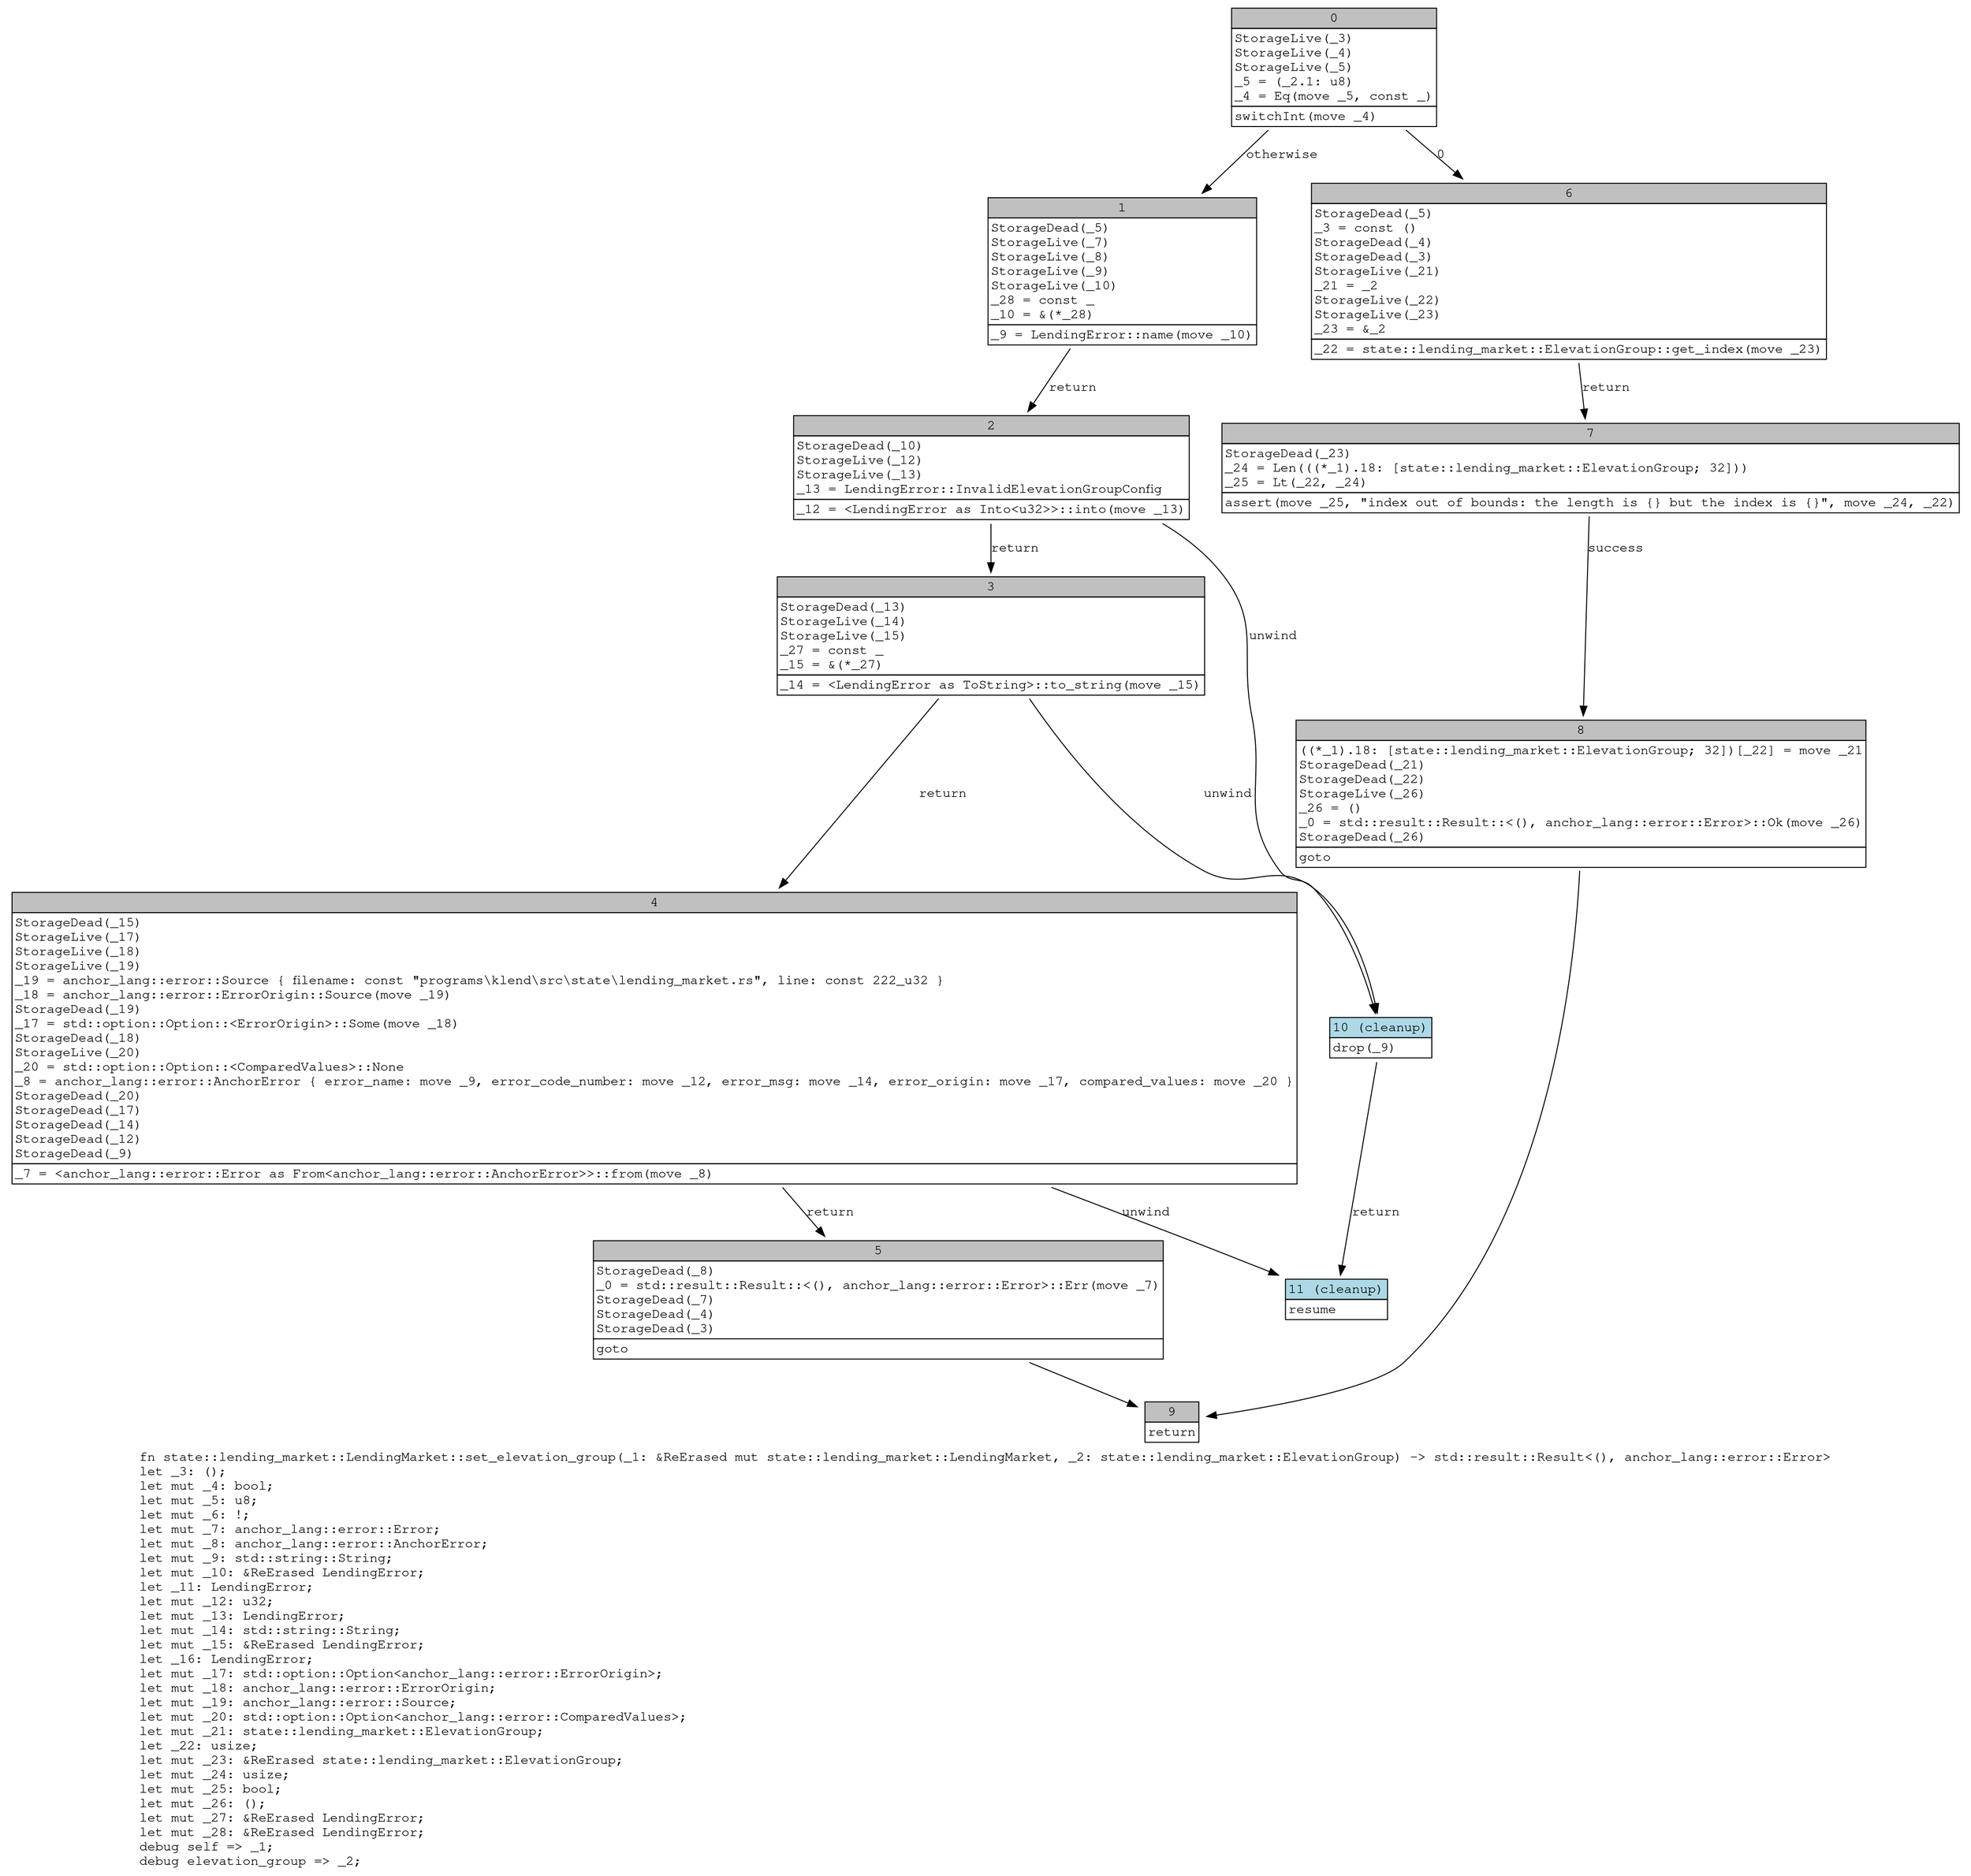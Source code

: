 digraph Mir_0_1512 {
    graph [fontname="Courier, monospace"];
    node [fontname="Courier, monospace"];
    edge [fontname="Courier, monospace"];
    label=<fn state::lending_market::LendingMarket::set_elevation_group(_1: &amp;ReErased mut state::lending_market::LendingMarket, _2: state::lending_market::ElevationGroup) -&gt; std::result::Result&lt;(), anchor_lang::error::Error&gt;<br align="left"/>let _3: ();<br align="left"/>let mut _4: bool;<br align="left"/>let mut _5: u8;<br align="left"/>let mut _6: !;<br align="left"/>let mut _7: anchor_lang::error::Error;<br align="left"/>let mut _8: anchor_lang::error::AnchorError;<br align="left"/>let mut _9: std::string::String;<br align="left"/>let mut _10: &amp;ReErased LendingError;<br align="left"/>let _11: LendingError;<br align="left"/>let mut _12: u32;<br align="left"/>let mut _13: LendingError;<br align="left"/>let mut _14: std::string::String;<br align="left"/>let mut _15: &amp;ReErased LendingError;<br align="left"/>let _16: LendingError;<br align="left"/>let mut _17: std::option::Option&lt;anchor_lang::error::ErrorOrigin&gt;;<br align="left"/>let mut _18: anchor_lang::error::ErrorOrigin;<br align="left"/>let mut _19: anchor_lang::error::Source;<br align="left"/>let mut _20: std::option::Option&lt;anchor_lang::error::ComparedValues&gt;;<br align="left"/>let mut _21: state::lending_market::ElevationGroup;<br align="left"/>let _22: usize;<br align="left"/>let mut _23: &amp;ReErased state::lending_market::ElevationGroup;<br align="left"/>let mut _24: usize;<br align="left"/>let mut _25: bool;<br align="left"/>let mut _26: ();<br align="left"/>let mut _27: &amp;ReErased LendingError;<br align="left"/>let mut _28: &amp;ReErased LendingError;<br align="left"/>debug self =&gt; _1;<br align="left"/>debug elevation_group =&gt; _2;<br align="left"/>>;
    bb0__0_1512 [shape="none", label=<<table border="0" cellborder="1" cellspacing="0"><tr><td bgcolor="gray" align="center" colspan="1">0</td></tr><tr><td align="left" balign="left">StorageLive(_3)<br/>StorageLive(_4)<br/>StorageLive(_5)<br/>_5 = (_2.1: u8)<br/>_4 = Eq(move _5, const _)<br/></td></tr><tr><td align="left">switchInt(move _4)</td></tr></table>>];
    bb1__0_1512 [shape="none", label=<<table border="0" cellborder="1" cellspacing="0"><tr><td bgcolor="gray" align="center" colspan="1">1</td></tr><tr><td align="left" balign="left">StorageDead(_5)<br/>StorageLive(_7)<br/>StorageLive(_8)<br/>StorageLive(_9)<br/>StorageLive(_10)<br/>_28 = const _<br/>_10 = &amp;(*_28)<br/></td></tr><tr><td align="left">_9 = LendingError::name(move _10)</td></tr></table>>];
    bb2__0_1512 [shape="none", label=<<table border="0" cellborder="1" cellspacing="0"><tr><td bgcolor="gray" align="center" colspan="1">2</td></tr><tr><td align="left" balign="left">StorageDead(_10)<br/>StorageLive(_12)<br/>StorageLive(_13)<br/>_13 = LendingError::InvalidElevationGroupConfig<br/></td></tr><tr><td align="left">_12 = &lt;LendingError as Into&lt;u32&gt;&gt;::into(move _13)</td></tr></table>>];
    bb3__0_1512 [shape="none", label=<<table border="0" cellborder="1" cellspacing="0"><tr><td bgcolor="gray" align="center" colspan="1">3</td></tr><tr><td align="left" balign="left">StorageDead(_13)<br/>StorageLive(_14)<br/>StorageLive(_15)<br/>_27 = const _<br/>_15 = &amp;(*_27)<br/></td></tr><tr><td align="left">_14 = &lt;LendingError as ToString&gt;::to_string(move _15)</td></tr></table>>];
    bb4__0_1512 [shape="none", label=<<table border="0" cellborder="1" cellspacing="0"><tr><td bgcolor="gray" align="center" colspan="1">4</td></tr><tr><td align="left" balign="left">StorageDead(_15)<br/>StorageLive(_17)<br/>StorageLive(_18)<br/>StorageLive(_19)<br/>_19 = anchor_lang::error::Source { filename: const &quot;programs\\klend\\src\\state\\lending_market.rs&quot;, line: const 222_u32 }<br/>_18 = anchor_lang::error::ErrorOrigin::Source(move _19)<br/>StorageDead(_19)<br/>_17 = std::option::Option::&lt;ErrorOrigin&gt;::Some(move _18)<br/>StorageDead(_18)<br/>StorageLive(_20)<br/>_20 = std::option::Option::&lt;ComparedValues&gt;::None<br/>_8 = anchor_lang::error::AnchorError { error_name: move _9, error_code_number: move _12, error_msg: move _14, error_origin: move _17, compared_values: move _20 }<br/>StorageDead(_20)<br/>StorageDead(_17)<br/>StorageDead(_14)<br/>StorageDead(_12)<br/>StorageDead(_9)<br/></td></tr><tr><td align="left">_7 = &lt;anchor_lang::error::Error as From&lt;anchor_lang::error::AnchorError&gt;&gt;::from(move _8)</td></tr></table>>];
    bb5__0_1512 [shape="none", label=<<table border="0" cellborder="1" cellspacing="0"><tr><td bgcolor="gray" align="center" colspan="1">5</td></tr><tr><td align="left" balign="left">StorageDead(_8)<br/>_0 = std::result::Result::&lt;(), anchor_lang::error::Error&gt;::Err(move _7)<br/>StorageDead(_7)<br/>StorageDead(_4)<br/>StorageDead(_3)<br/></td></tr><tr><td align="left">goto</td></tr></table>>];
    bb6__0_1512 [shape="none", label=<<table border="0" cellborder="1" cellspacing="0"><tr><td bgcolor="gray" align="center" colspan="1">6</td></tr><tr><td align="left" balign="left">StorageDead(_5)<br/>_3 = const ()<br/>StorageDead(_4)<br/>StorageDead(_3)<br/>StorageLive(_21)<br/>_21 = _2<br/>StorageLive(_22)<br/>StorageLive(_23)<br/>_23 = &amp;_2<br/></td></tr><tr><td align="left">_22 = state::lending_market::ElevationGroup::get_index(move _23)</td></tr></table>>];
    bb7__0_1512 [shape="none", label=<<table border="0" cellborder="1" cellspacing="0"><tr><td bgcolor="gray" align="center" colspan="1">7</td></tr><tr><td align="left" balign="left">StorageDead(_23)<br/>_24 = Len(((*_1).18: [state::lending_market::ElevationGroup; 32]))<br/>_25 = Lt(_22, _24)<br/></td></tr><tr><td align="left">assert(move _25, &quot;index out of bounds: the length is {} but the index is {}&quot;, move _24, _22)</td></tr></table>>];
    bb8__0_1512 [shape="none", label=<<table border="0" cellborder="1" cellspacing="0"><tr><td bgcolor="gray" align="center" colspan="1">8</td></tr><tr><td align="left" balign="left">((*_1).18: [state::lending_market::ElevationGroup; 32])[_22] = move _21<br/>StorageDead(_21)<br/>StorageDead(_22)<br/>StorageLive(_26)<br/>_26 = ()<br/>_0 = std::result::Result::&lt;(), anchor_lang::error::Error&gt;::Ok(move _26)<br/>StorageDead(_26)<br/></td></tr><tr><td align="left">goto</td></tr></table>>];
    bb9__0_1512 [shape="none", label=<<table border="0" cellborder="1" cellspacing="0"><tr><td bgcolor="gray" align="center" colspan="1">9</td></tr><tr><td align="left">return</td></tr></table>>];
    bb10__0_1512 [shape="none", label=<<table border="0" cellborder="1" cellspacing="0"><tr><td bgcolor="lightblue" align="center" colspan="1">10 (cleanup)</td></tr><tr><td align="left">drop(_9)</td></tr></table>>];
    bb11__0_1512 [shape="none", label=<<table border="0" cellborder="1" cellspacing="0"><tr><td bgcolor="lightblue" align="center" colspan="1">11 (cleanup)</td></tr><tr><td align="left">resume</td></tr></table>>];
    bb0__0_1512 -> bb6__0_1512 [label="0"];
    bb0__0_1512 -> bb1__0_1512 [label="otherwise"];
    bb1__0_1512 -> bb2__0_1512 [label="return"];
    bb2__0_1512 -> bb3__0_1512 [label="return"];
    bb2__0_1512 -> bb10__0_1512 [label="unwind"];
    bb3__0_1512 -> bb4__0_1512 [label="return"];
    bb3__0_1512 -> bb10__0_1512 [label="unwind"];
    bb4__0_1512 -> bb5__0_1512 [label="return"];
    bb4__0_1512 -> bb11__0_1512 [label="unwind"];
    bb5__0_1512 -> bb9__0_1512 [label=""];
    bb6__0_1512 -> bb7__0_1512 [label="return"];
    bb7__0_1512 -> bb8__0_1512 [label="success"];
    bb8__0_1512 -> bb9__0_1512 [label=""];
    bb10__0_1512 -> bb11__0_1512 [label="return"];
}
